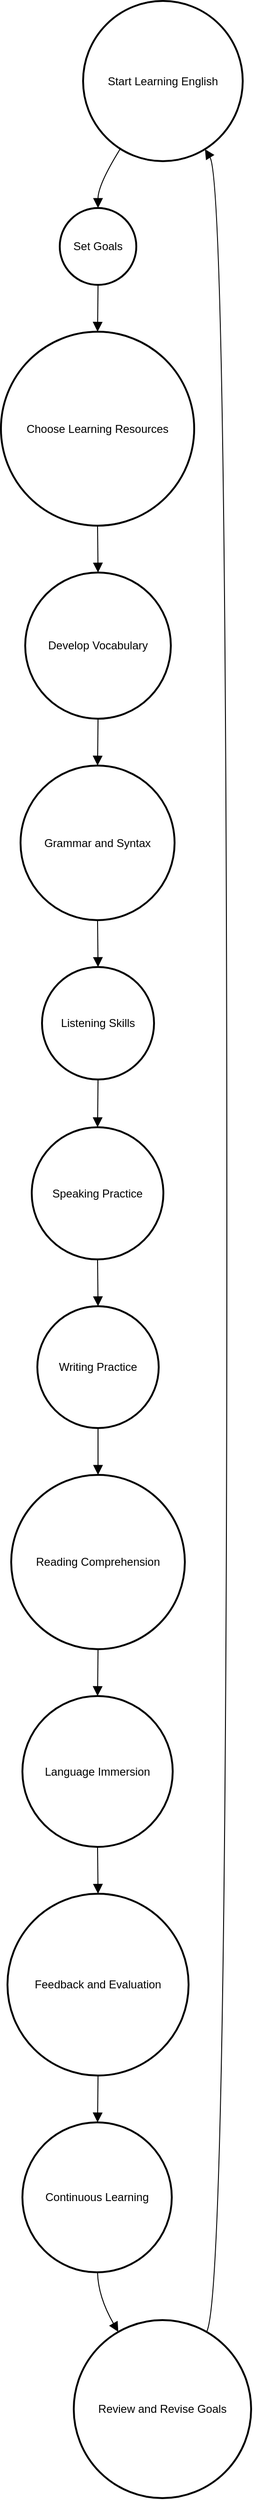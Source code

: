 <mxfile version="24.4.9" type="github">
  <diagram name="第 1 页" id="nZKIK6dWuDb48nH7Ab-R">
    <mxGraphModel dx="1276" dy="577" grid="0" gridSize="10" guides="1" tooltips="1" connect="1" arrows="1" fold="1" page="0" pageScale="1" pageWidth="1169" pageHeight="827" math="0" shadow="0">
      <root>
        <mxCell id="0" />
        <mxCell id="1" parent="0" />
        <mxCell id="rW4g1b2Rc_HTpqeDaS9G-1" value="Start Learning English" style="ellipse;aspect=fixed;strokeWidth=2;whiteSpace=wrap;" vertex="1" parent="1">
          <mxGeometry x="108" y="20" width="171" height="171" as="geometry" />
        </mxCell>
        <mxCell id="rW4g1b2Rc_HTpqeDaS9G-2" value="Set Goals" style="ellipse;aspect=fixed;strokeWidth=2;whiteSpace=wrap;" vertex="1" parent="1">
          <mxGeometry x="83" y="241" width="82" height="82" as="geometry" />
        </mxCell>
        <mxCell id="rW4g1b2Rc_HTpqeDaS9G-3" value="Choose Learning Resources" style="ellipse;aspect=fixed;strokeWidth=2;whiteSpace=wrap;" vertex="1" parent="1">
          <mxGeometry x="20" y="373" width="207" height="207" as="geometry" />
        </mxCell>
        <mxCell id="rW4g1b2Rc_HTpqeDaS9G-4" value="Develop Vocabulary" style="ellipse;aspect=fixed;strokeWidth=2;whiteSpace=wrap;" vertex="1" parent="1">
          <mxGeometry x="46" y="630" width="156" height="156" as="geometry" />
        </mxCell>
        <mxCell id="rW4g1b2Rc_HTpqeDaS9G-5" value="Grammar and Syntax" style="ellipse;aspect=fixed;strokeWidth=2;whiteSpace=wrap;" vertex="1" parent="1">
          <mxGeometry x="41" y="836" width="165" height="165" as="geometry" />
        </mxCell>
        <mxCell id="rW4g1b2Rc_HTpqeDaS9G-6" value="Listening Skills" style="ellipse;aspect=fixed;strokeWidth=2;whiteSpace=wrap;" vertex="1" parent="1">
          <mxGeometry x="64" y="1051" width="120" height="120" as="geometry" />
        </mxCell>
        <mxCell id="rW4g1b2Rc_HTpqeDaS9G-7" value="Speaking Practice" style="ellipse;aspect=fixed;strokeWidth=2;whiteSpace=wrap;" vertex="1" parent="1">
          <mxGeometry x="53" y="1222" width="141" height="141" as="geometry" />
        </mxCell>
        <mxCell id="rW4g1b2Rc_HTpqeDaS9G-8" value="Writing Practice" style="ellipse;aspect=fixed;strokeWidth=2;whiteSpace=wrap;" vertex="1" parent="1">
          <mxGeometry x="59" y="1413" width="130" height="130" as="geometry" />
        </mxCell>
        <mxCell id="rW4g1b2Rc_HTpqeDaS9G-9" value="Reading Comprehension" style="ellipse;aspect=fixed;strokeWidth=2;whiteSpace=wrap;" vertex="1" parent="1">
          <mxGeometry x="31" y="1593" width="186" height="186" as="geometry" />
        </mxCell>
        <mxCell id="rW4g1b2Rc_HTpqeDaS9G-10" value="Language Immersion" style="ellipse;aspect=fixed;strokeWidth=2;whiteSpace=wrap;" vertex="1" parent="1">
          <mxGeometry x="43" y="1829" width="161" height="161" as="geometry" />
        </mxCell>
        <mxCell id="rW4g1b2Rc_HTpqeDaS9G-11" value="Feedback and Evaluation" style="ellipse;aspect=fixed;strokeWidth=2;whiteSpace=wrap;" vertex="1" parent="1">
          <mxGeometry x="27" y="2040" width="194" height="194" as="geometry" />
        </mxCell>
        <mxCell id="rW4g1b2Rc_HTpqeDaS9G-12" value="Continuous Learning" style="ellipse;aspect=fixed;strokeWidth=2;whiteSpace=wrap;" vertex="1" parent="1">
          <mxGeometry x="43" y="2284" width="160" height="160" as="geometry" />
        </mxCell>
        <mxCell id="rW4g1b2Rc_HTpqeDaS9G-13" value="Review and Revise Goals" style="ellipse;aspect=fixed;strokeWidth=2;whiteSpace=wrap;" vertex="1" parent="1">
          <mxGeometry x="98" y="2495" width="190" height="190" as="geometry" />
        </mxCell>
        <mxCell id="rW4g1b2Rc_HTpqeDaS9G-14" value="" style="curved=1;startArrow=none;endArrow=block;exitX=0.184;exitY=1.0;entryX=0.496;entryY=0.0;rounded=0;fontSize=12;startSize=8;endSize=8;" edge="1" parent="1" source="rW4g1b2Rc_HTpqeDaS9G-1" target="rW4g1b2Rc_HTpqeDaS9G-2">
          <mxGeometry relative="1" as="geometry">
            <Array as="points">
              <mxPoint x="124" y="216" />
            </Array>
          </mxGeometry>
        </mxCell>
        <mxCell id="rW4g1b2Rc_HTpqeDaS9G-15" value="" style="curved=1;startArrow=none;endArrow=block;exitX=0.496;exitY=0.995;entryX=0.501;entryY=-0.002;rounded=0;fontSize=12;startSize=8;endSize=8;" edge="1" parent="1" source="rW4g1b2Rc_HTpqeDaS9G-2" target="rW4g1b2Rc_HTpqeDaS9G-3">
          <mxGeometry relative="1" as="geometry">
            <Array as="points" />
          </mxGeometry>
        </mxCell>
        <mxCell id="rW4g1b2Rc_HTpqeDaS9G-16" value="" style="curved=1;startArrow=none;endArrow=block;exitX=0.501;exitY=1.0;entryX=0.498;entryY=0.0;rounded=0;fontSize=12;startSize=8;endSize=8;" edge="1" parent="1" source="rW4g1b2Rc_HTpqeDaS9G-3" target="rW4g1b2Rc_HTpqeDaS9G-4">
          <mxGeometry relative="1" as="geometry">
            <Array as="points" />
          </mxGeometry>
        </mxCell>
        <mxCell id="rW4g1b2Rc_HTpqeDaS9G-17" value="" style="curved=1;startArrow=none;endArrow=block;exitX=0.498;exitY=1.002;entryX=0.501;entryY=0.001;rounded=0;fontSize=12;startSize=8;endSize=8;" edge="1" parent="1" source="rW4g1b2Rc_HTpqeDaS9G-4" target="rW4g1b2Rc_HTpqeDaS9G-5">
          <mxGeometry relative="1" as="geometry">
            <Array as="points" />
          </mxGeometry>
        </mxCell>
        <mxCell id="rW4g1b2Rc_HTpqeDaS9G-18" value="" style="curved=1;startArrow=none;endArrow=block;exitX=0.501;exitY=1.003;entryX=0.497;entryY=0.004;rounded=0;fontSize=12;startSize=8;endSize=8;" edge="1" parent="1" source="rW4g1b2Rc_HTpqeDaS9G-5" target="rW4g1b2Rc_HTpqeDaS9G-6">
          <mxGeometry relative="1" as="geometry">
            <Array as="points" />
          </mxGeometry>
        </mxCell>
        <mxCell id="rW4g1b2Rc_HTpqeDaS9G-19" value="" style="curved=1;startArrow=none;endArrow=block;exitX=0.497;exitY=1.007;entryX=0.501;entryY=-0.001;rounded=0;fontSize=12;startSize=8;endSize=8;" edge="1" parent="1" source="rW4g1b2Rc_HTpqeDaS9G-6" target="rW4g1b2Rc_HTpqeDaS9G-7">
          <mxGeometry relative="1" as="geometry">
            <Array as="points" />
          </mxGeometry>
        </mxCell>
        <mxCell id="rW4g1b2Rc_HTpqeDaS9G-20" value="" style="curved=1;startArrow=none;endArrow=block;exitX=0.501;exitY=1.001;entryX=0.498;entryY=0.001;rounded=0;fontSize=12;startSize=8;endSize=8;" edge="1" parent="1" source="rW4g1b2Rc_HTpqeDaS9G-7" target="rW4g1b2Rc_HTpqeDaS9G-8">
          <mxGeometry relative="1" as="geometry">
            <Array as="points" />
          </mxGeometry>
        </mxCell>
        <mxCell id="rW4g1b2Rc_HTpqeDaS9G-21" value="" style="curved=1;startArrow=none;endArrow=block;exitX=0.498;exitY=1.003;entryX=0.498;entryY=0.002;rounded=0;fontSize=12;startSize=8;endSize=8;" edge="1" parent="1" source="rW4g1b2Rc_HTpqeDaS9G-8" target="rW4g1b2Rc_HTpqeDaS9G-9">
          <mxGeometry relative="1" as="geometry">
            <Array as="points" />
          </mxGeometry>
        </mxCell>
        <mxCell id="rW4g1b2Rc_HTpqeDaS9G-22" value="" style="curved=1;startArrow=none;endArrow=block;exitX=0.498;exitY=1.001;entryX=0.501;entryY=0.001;rounded=0;fontSize=12;startSize=8;endSize=8;" edge="1" parent="1" source="rW4g1b2Rc_HTpqeDaS9G-9" target="rW4g1b2Rc_HTpqeDaS9G-10">
          <mxGeometry relative="1" as="geometry">
            <Array as="points" />
          </mxGeometry>
        </mxCell>
        <mxCell id="rW4g1b2Rc_HTpqeDaS9G-23" value="" style="curved=1;startArrow=none;endArrow=block;exitX=0.501;exitY=1.003;entryX=0.498;entryY=0.002;rounded=0;fontSize=12;startSize=8;endSize=8;" edge="1" parent="1" source="rW4g1b2Rc_HTpqeDaS9G-10" target="rW4g1b2Rc_HTpqeDaS9G-11">
          <mxGeometry relative="1" as="geometry">
            <Array as="points" />
          </mxGeometry>
        </mxCell>
        <mxCell id="rW4g1b2Rc_HTpqeDaS9G-24" value="" style="curved=1;startArrow=none;endArrow=block;exitX=0.498;exitY=1.001;entryX=0.504;entryY=0.001;rounded=0;fontSize=12;startSize=8;endSize=8;" edge="1" parent="1" source="rW4g1b2Rc_HTpqeDaS9G-11" target="rW4g1b2Rc_HTpqeDaS9G-12">
          <mxGeometry relative="1" as="geometry">
            <Array as="points" />
          </mxGeometry>
        </mxCell>
        <mxCell id="rW4g1b2Rc_HTpqeDaS9G-25" value="" style="curved=1;startArrow=none;endArrow=block;exitX=0.504;exitY=1.004;entryX=0.211;entryY=-0.002;rounded=0;fontSize=12;startSize=8;endSize=8;" edge="1" parent="1" source="rW4g1b2Rc_HTpqeDaS9G-12" target="rW4g1b2Rc_HTpqeDaS9G-13">
          <mxGeometry relative="1" as="geometry">
            <Array as="points">
              <mxPoint x="124" y="2470" />
            </Array>
          </mxGeometry>
        </mxCell>
        <mxCell id="rW4g1b2Rc_HTpqeDaS9G-26" value="" style="curved=1;startArrow=none;endArrow=block;exitX=0.789;exitY=-0.002;entryX=0.811;entryY=1.0;rounded=0;fontSize=12;startSize=8;endSize=8;" edge="1" parent="1" source="rW4g1b2Rc_HTpqeDaS9G-13" target="rW4g1b2Rc_HTpqeDaS9G-1">
          <mxGeometry relative="1" as="geometry">
            <Array as="points">
              <mxPoint x="262" y="2470" />
              <mxPoint x="262" y="216" />
            </Array>
          </mxGeometry>
        </mxCell>
      </root>
    </mxGraphModel>
  </diagram>
</mxfile>
